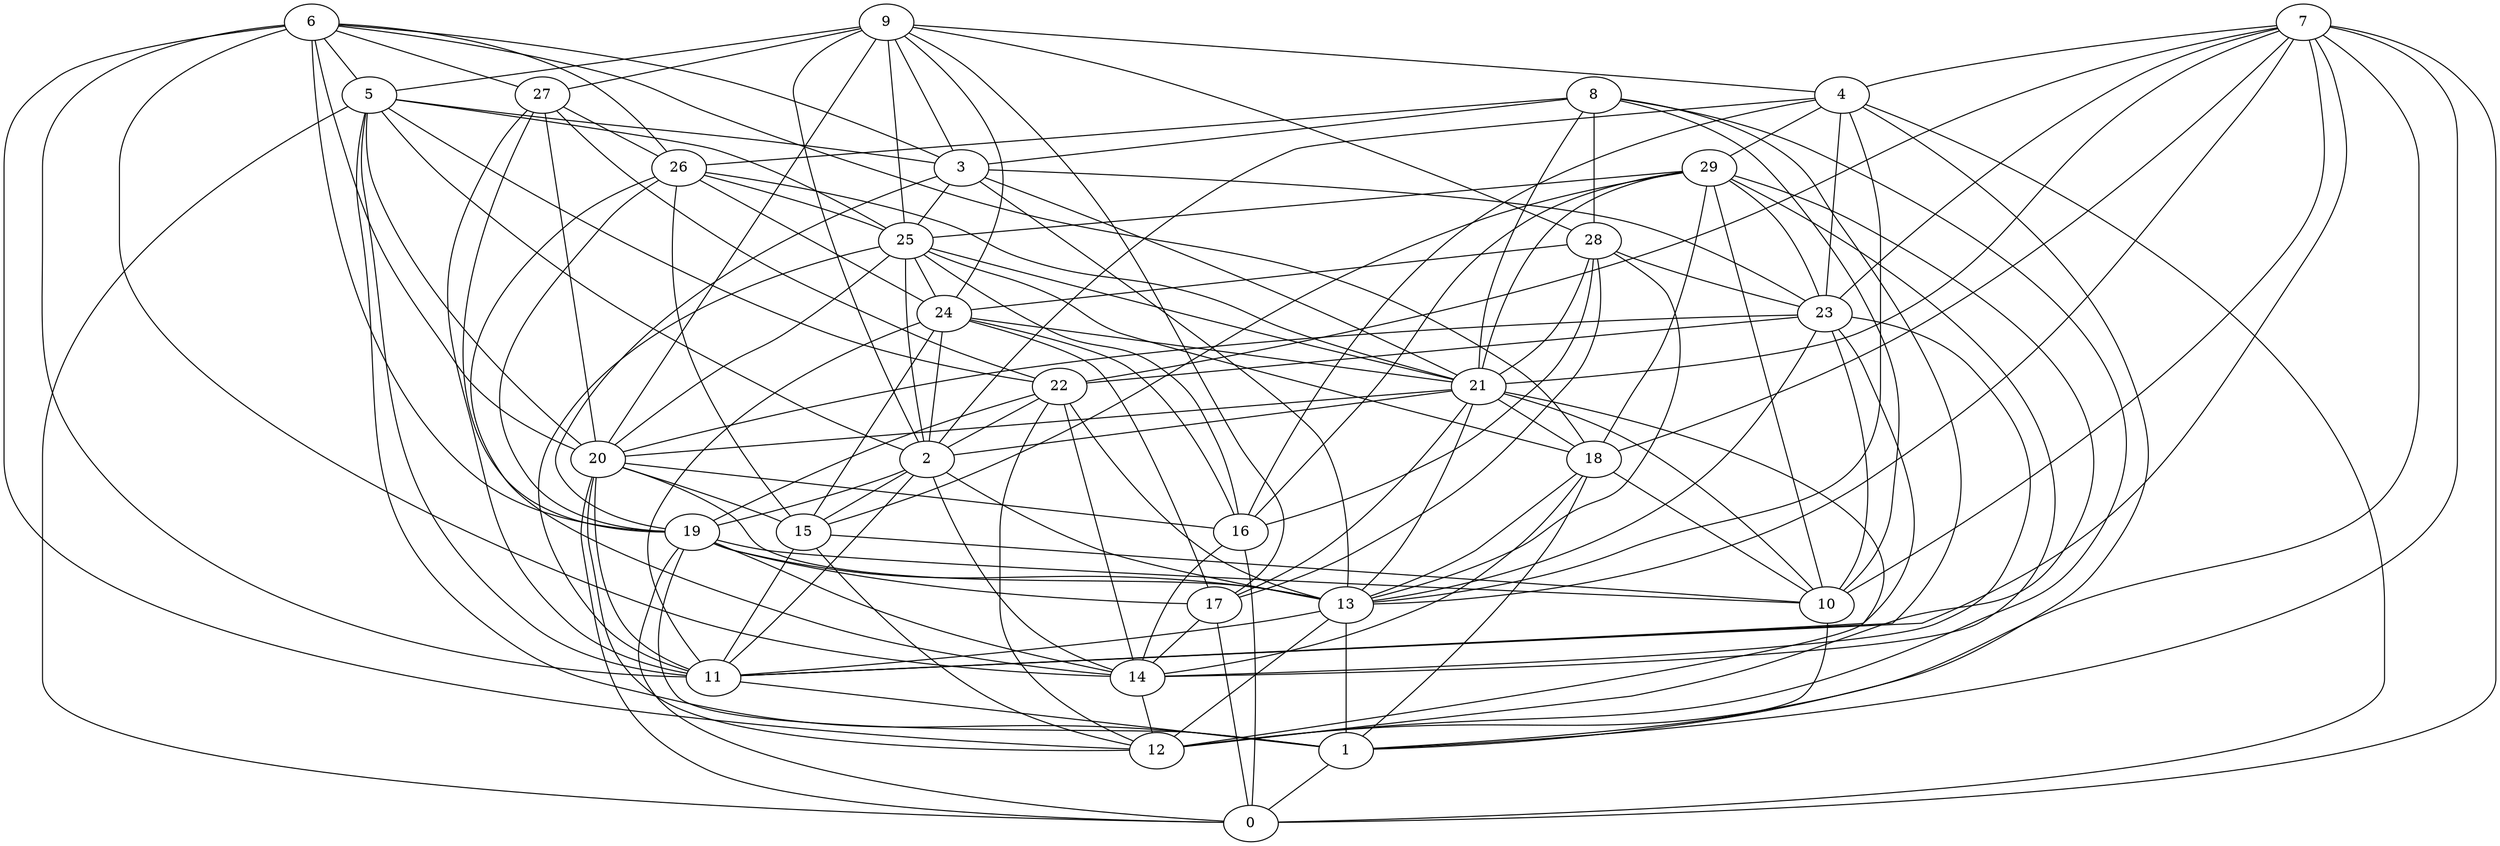 digraph GG_graph {

subgraph G_graph {
edge [color = black]
"19" -> "1" [dir = none]
"19" -> "14" [dir = none]
"19" -> "10" [dir = none]
"26" -> "14" [dir = none]
"26" -> "15" [dir = none]
"26" -> "24" [dir = none]
"26" -> "21" [dir = none]
"26" -> "19" [dir = none]
"14" -> "12" [dir = none]
"29" -> "14" [dir = none]
"29" -> "16" [dir = none]
"29" -> "23" [dir = none]
"29" -> "21" [dir = none]
"15" -> "12" [dir = none]
"15" -> "11" [dir = none]
"28" -> "24" [dir = none]
"28" -> "13" [dir = none]
"28" -> "23" [dir = none]
"28" -> "17" [dir = none]
"9" -> "25" [dir = none]
"9" -> "5" [dir = none]
"9" -> "3" [dir = none]
"9" -> "17" [dir = none]
"9" -> "28" [dir = none]
"9" -> "20" [dir = none]
"22" -> "14" [dir = none]
"22" -> "13" [dir = none]
"22" -> "19" [dir = none]
"17" -> "14" [dir = none]
"20" -> "0" [dir = none]
"20" -> "12" [dir = none]
"20" -> "11" [dir = none]
"20" -> "13" [dir = none]
"24" -> "17" [dir = none]
"24" -> "21" [dir = none]
"24" -> "16" [dir = none]
"11" -> "1" [dir = none]
"18" -> "10" [dir = none]
"18" -> "14" [dir = none]
"18" -> "1" [dir = none]
"7" -> "13" [dir = none]
"7" -> "22" [dir = none]
"7" -> "23" [dir = none]
"7" -> "1" [dir = none]
"7" -> "4" [dir = none]
"7" -> "21" [dir = none]
"7" -> "0" [dir = none]
"10" -> "1" [dir = none]
"27" -> "22" [dir = none]
"27" -> "11" [dir = none]
"16" -> "14" [dir = none]
"16" -> "0" [dir = none]
"6" -> "11" [dir = none]
"6" -> "27" [dir = none]
"6" -> "14" [dir = none]
"6" -> "19" [dir = none]
"6" -> "26" [dir = none]
"6" -> "3" [dir = none]
"6" -> "5" [dir = none]
"6" -> "18" [dir = none]
"3" -> "21" [dir = none]
"3" -> "13" [dir = none]
"3" -> "25" [dir = none]
"3" -> "23" [dir = none]
"8" -> "28" [dir = none]
"8" -> "21" [dir = none]
"8" -> "10" [dir = none]
"4" -> "16" [dir = none]
"4" -> "2" [dir = none]
"4" -> "23" [dir = none]
"4" -> "29" [dir = none]
"4" -> "0" [dir = none]
"21" -> "18" [dir = none]
"21" -> "2" [dir = none]
"21" -> "17" [dir = none]
"23" -> "14" [dir = none]
"23" -> "10" [dir = none]
"23" -> "13" [dir = none]
"2" -> "15" [dir = none]
"2" -> "14" [dir = none]
"2" -> "11" [dir = none]
"25" -> "21" [dir = none]
"25" -> "2" [dir = none]
"5" -> "20" [dir = none]
"5" -> "22" [dir = none]
"5" -> "2" [dir = none]
"5" -> "11" [dir = none]
"8" -> "11" [dir = none]
"4" -> "1" [dir = none]
"19" -> "17" [dir = none]
"9" -> "27" [dir = none]
"27" -> "20" [dir = none]
"13" -> "11" [dir = none]
"21" -> "13" [dir = none]
"27" -> "19" [dir = none]
"13" -> "1" [dir = none]
"8" -> "26" [dir = none]
"19" -> "13" [dir = none]
"25" -> "16" [dir = none]
"6" -> "20" [dir = none]
"23" -> "22" [dir = none]
"24" -> "2" [dir = none]
"1" -> "0" [dir = none]
"25" -> "18" [dir = none]
"15" -> "10" [dir = none]
"20" -> "16" [dir = none]
"22" -> "12" [dir = none]
"7" -> "12" [dir = none]
"25" -> "11" [dir = none]
"2" -> "19" [dir = none]
"13" -> "12" [dir = none]
"5" -> "1" [dir = none]
"2" -> "13" [dir = none]
"4" -> "13" [dir = none]
"9" -> "4" [dir = none]
"20" -> "15" [dir = none]
"26" -> "25" [dir = none]
"8" -> "12" [dir = none]
"29" -> "12" [dir = none]
"7" -> "11" [dir = none]
"7" -> "18" [dir = none]
"7" -> "10" [dir = none]
"29" -> "25" [dir = none]
"19" -> "0" [dir = none]
"23" -> "11" [dir = none]
"29" -> "18" [dir = none]
"25" -> "20" [dir = none]
"21" -> "12" [dir = none]
"5" -> "0" [dir = none]
"24" -> "15" [dir = none]
"23" -> "20" [dir = none]
"17" -> "0" [dir = none]
"9" -> "24" [dir = none]
"25" -> "24" [dir = none]
"29" -> "15" [dir = none]
"9" -> "2" [dir = none]
"6" -> "12" [dir = none]
"27" -> "26" [dir = none]
"18" -> "13" [dir = none]
"29" -> "10" [dir = none]
"28" -> "21" [dir = none]
"5" -> "3" [dir = none]
"28" -> "16" [dir = none]
"5" -> "25" [dir = none]
"8" -> "3" [dir = none]
"3" -> "19" [dir = none]
"24" -> "11" [dir = none]
"21" -> "20" [dir = none]
"21" -> "10" [dir = none]
"22" -> "2" [dir = none]
}

}
